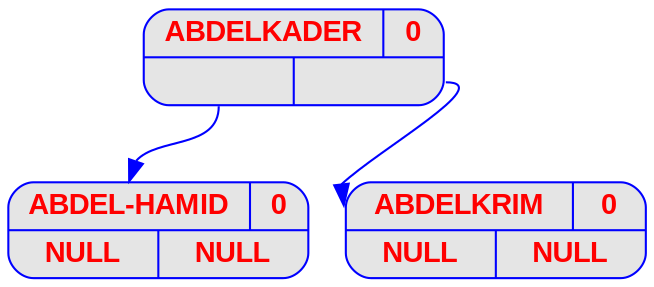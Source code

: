 digraph displayAVL {
	node [
		fontname  = "Arial bold" 
		fontsize  = "14"
		fontcolor = "red"
		style     = "rounded, filled"
		shape     = "record"
		fillcolor = "grey90"
		color     = "blue"
		width     = "2"
	]

	edge [
		color     = "blue"
	]

	"ABDELKADER" [label = "{{<nom> ABDELKADER | <bal> 0 } | { <g> | <d>}}"];
	"ABDELKADER":g -> "ABDEL-HAMID":nom;
	"ABDEL-HAMID" [label = "{{<nom> ABDEL-HAMID | <bal> 0 } | { <g> | <d>}}"];
	"ABDEL-HAMID" [label = "{{<nom> ABDEL-HAMID | <bal> 0 }| { <g> NULL | <d> NULL}}"];
	"ABDELKADER":d -> "ABDELKRIM":nom;
	"ABDELKRIM" [label = "{{<nom> ABDELKRIM | <bal> 0 } | { <g> | <d>}}"];
	"ABDELKRIM" [label = "{{<nom> ABDELKRIM | <bal> 0 }| { <g> NULL | <d> NULL}}"];
}
